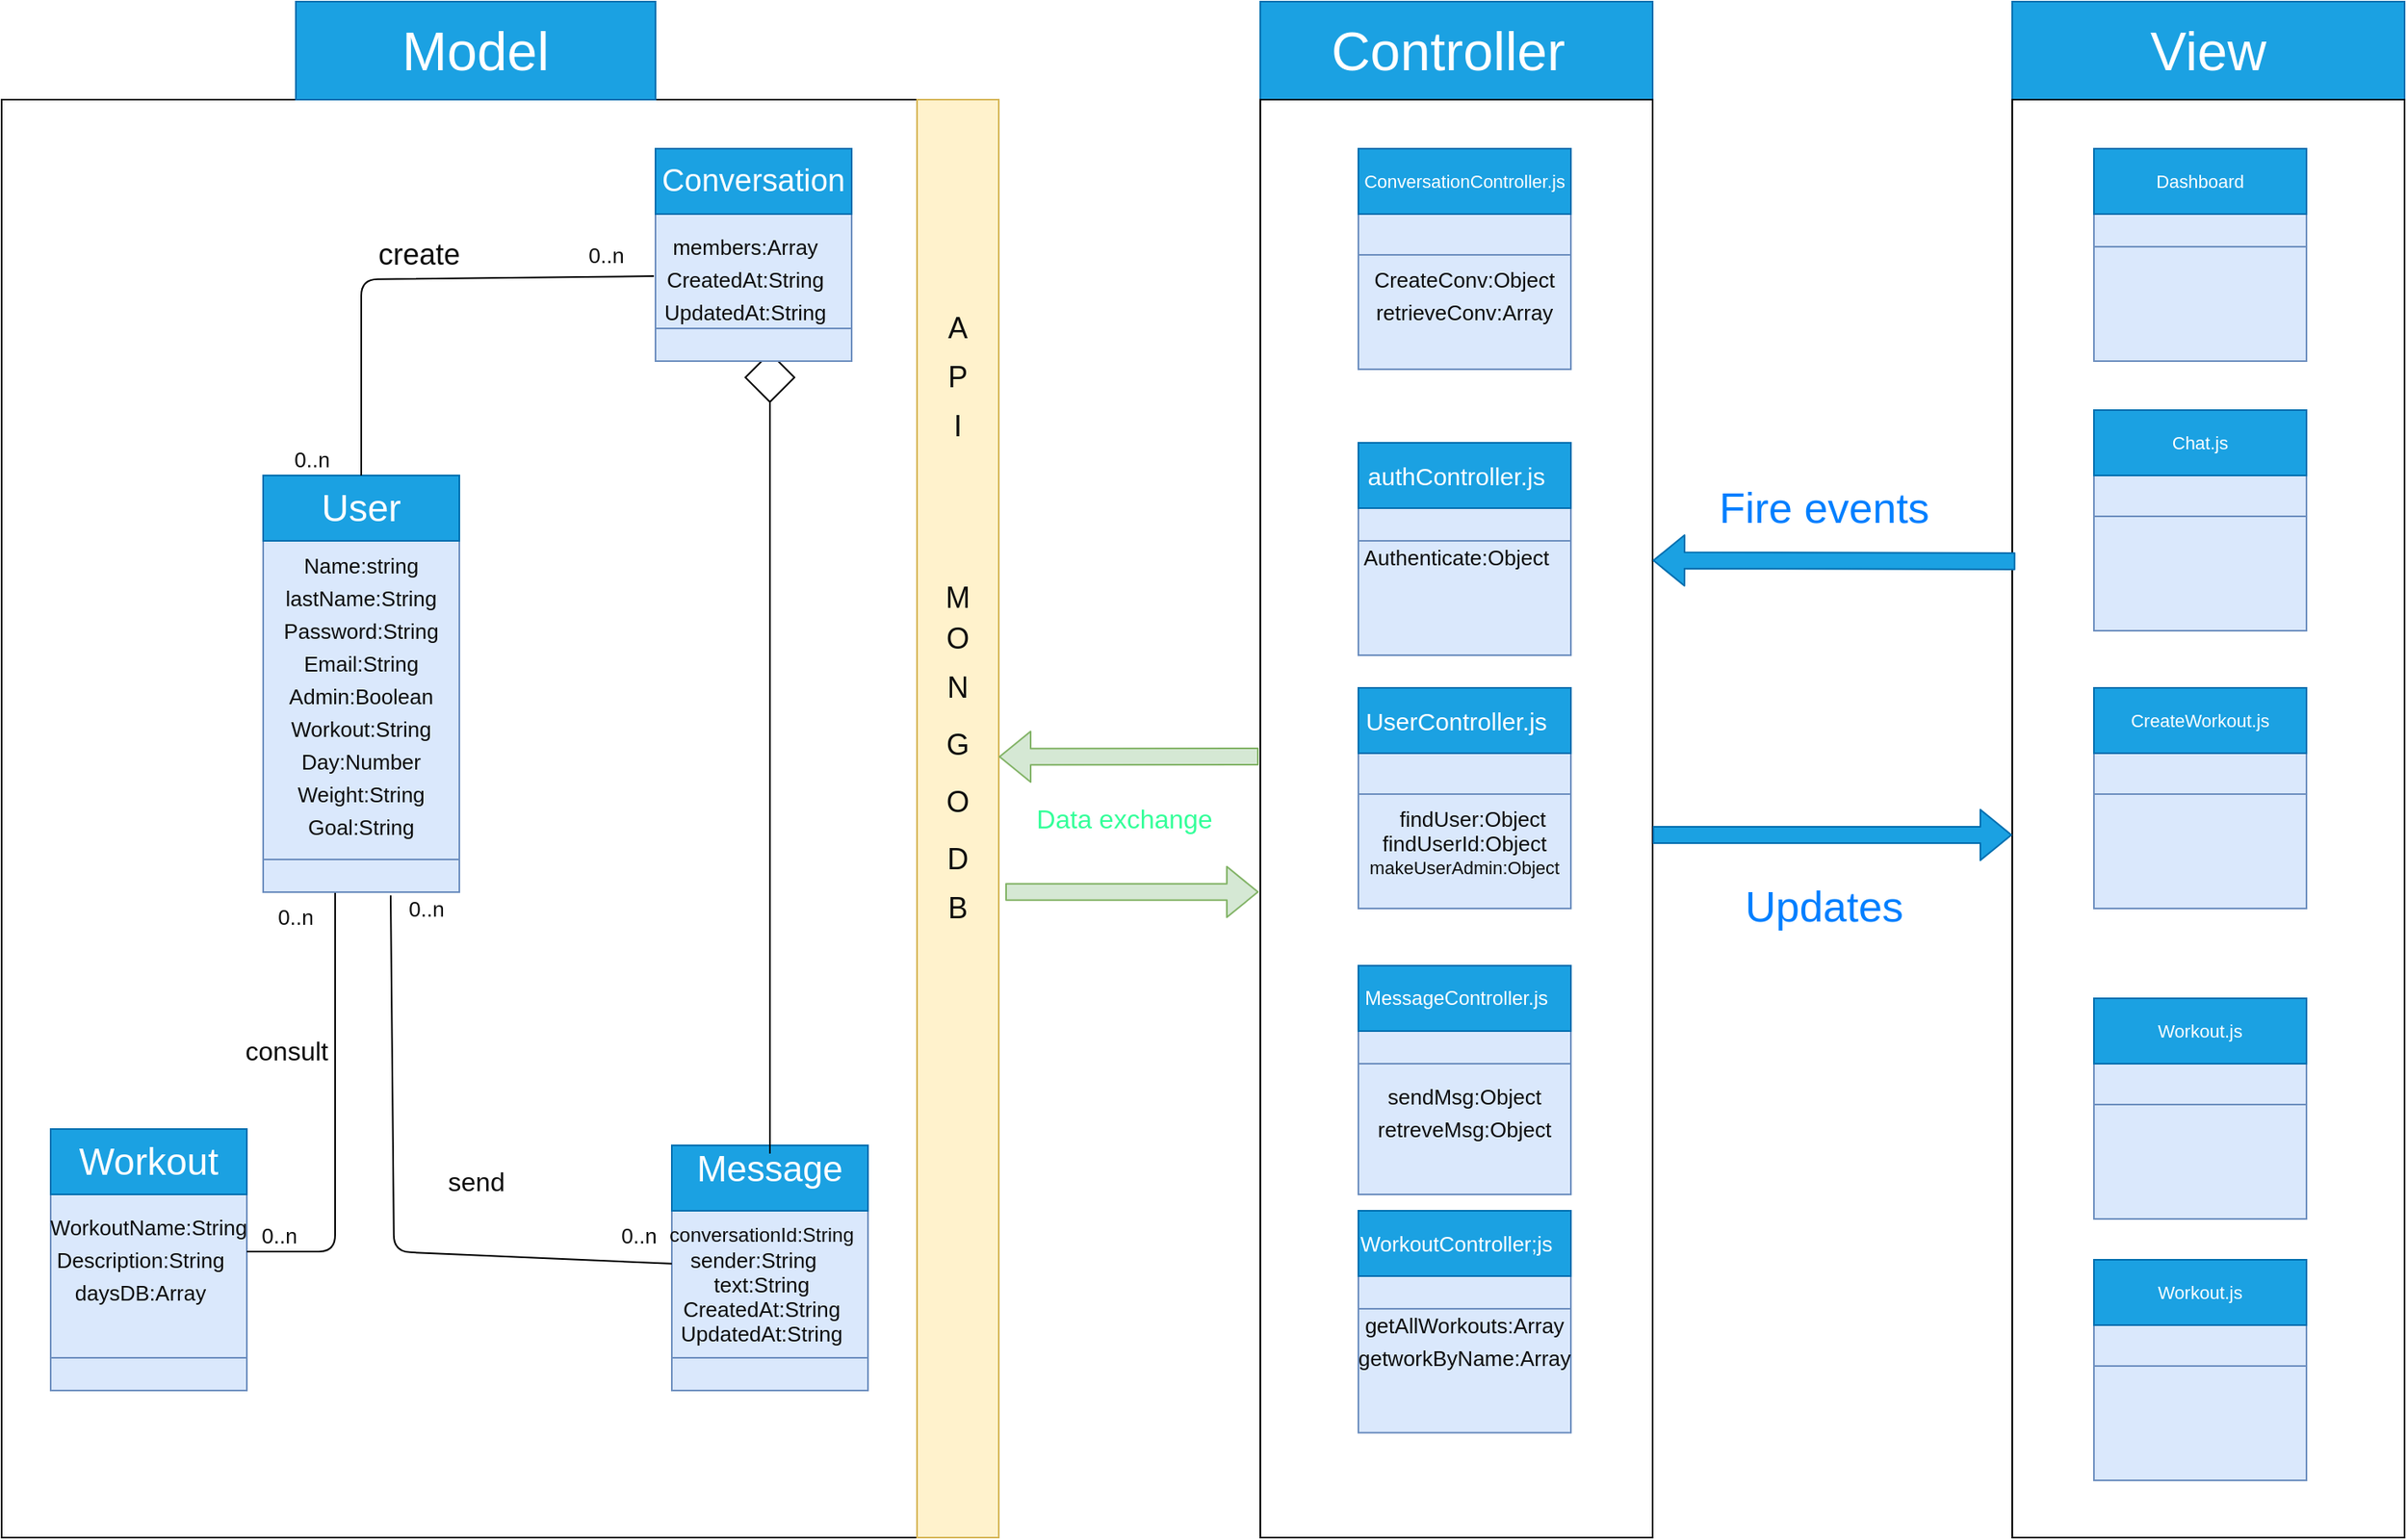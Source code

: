 <mxfile version="14.7.6" type="device"><diagram id="C5RBs43oDa-KdzZeNtuy" name="Page-1"><mxGraphModel dx="2031" dy="1089" grid="1" gridSize="10" guides="1" tooltips="1" connect="1" arrows="1" fold="1" page="1" pageScale="1" pageWidth="827" pageHeight="1169" math="0" shadow="0"><root><mxCell id="WIyWlLk6GJQsqaUBKTNV-0"/><mxCell id="WIyWlLk6GJQsqaUBKTNV-1" parent="WIyWlLk6GJQsqaUBKTNV-0"/><mxCell id="piAuvbdtwjBn_io9GRZq-42" value="" style="rounded=0;whiteSpace=wrap;html=1;fontSize=18;fontColor=#0D0D0D;" vertex="1" parent="WIyWlLk6GJQsqaUBKTNV-1"><mxGeometry x="80" y="90" width="610" height="880" as="geometry"/></mxCell><mxCell id="piAuvbdtwjBn_io9GRZq-4" value="" style="rounded=0;whiteSpace=wrap;html=1;fillColor=#1ba1e2;strokeColor=#006EAF;fontColor=#ffffff;" vertex="1" parent="WIyWlLk6GJQsqaUBKTNV-1"><mxGeometry x="260" y="30" width="220" height="60" as="geometry"/></mxCell><mxCell id="piAuvbdtwjBn_io9GRZq-5" value="Model" style="text;html=1;strokeColor=none;fillColor=none;align=center;verticalAlign=middle;whiteSpace=wrap;rounded=0;fontColor=#FFFFFF;fontSize=33;" vertex="1" parent="WIyWlLk6GJQsqaUBKTNV-1"><mxGeometry x="320" y="50" width="100" height="20" as="geometry"/></mxCell><mxCell id="piAuvbdtwjBn_io9GRZq-7" value="" style="rounded=0;whiteSpace=wrap;html=1;fillColor=#1ba1e2;strokeColor=#006EAF;fontColor=#ffffff;" vertex="1" parent="WIyWlLk6GJQsqaUBKTNV-1"><mxGeometry x="850" y="30" width="240" height="60" as="geometry"/></mxCell><mxCell id="piAuvbdtwjBn_io9GRZq-8" value="Controller" style="text;html=1;strokeColor=none;fillColor=none;align=center;verticalAlign=middle;whiteSpace=wrap;rounded=0;fontSize=33;fontColor=#FFFFFF;" vertex="1" parent="WIyWlLk6GJQsqaUBKTNV-1"><mxGeometry x="945" y="50" width="40" height="20" as="geometry"/></mxCell><mxCell id="piAuvbdtwjBn_io9GRZq-9" value="" style="rounded=0;whiteSpace=wrap;html=1;fillColor=#1ba1e2;strokeColor=#006EAF;fontColor=#ffffff;" vertex="1" parent="WIyWlLk6GJQsqaUBKTNV-1"><mxGeometry x="1310" y="30" width="240" height="60" as="geometry"/></mxCell><mxCell id="piAuvbdtwjBn_io9GRZq-10" value="View" style="text;html=1;strokeColor=none;fillColor=none;align=center;verticalAlign=middle;whiteSpace=wrap;rounded=0;fontSize=33;fontColor=#FFFFFF;" vertex="1" parent="WIyWlLk6GJQsqaUBKTNV-1"><mxGeometry x="1410" y="50" width="40" height="20" as="geometry"/></mxCell><mxCell id="piAuvbdtwjBn_io9GRZq-13" value="Chat" style="text;html=1;strokeColor=none;fillColor=none;align=center;verticalAlign=middle;whiteSpace=wrap;rounded=0;fontSize=26;fontColor=#FFFFFF;" vertex="1" parent="WIyWlLk6GJQsqaUBKTNV-1"><mxGeometry x="160" y="130" width="40" height="20" as="geometry"/></mxCell><mxCell id="piAuvbdtwjBn_io9GRZq-14" value="" style="rounded=0;whiteSpace=wrap;html=1;fontSize=33;fillColor=#dae8fc;strokeColor=#6c8ebf;" vertex="1" parent="WIyWlLk6GJQsqaUBKTNV-1"><mxGeometry x="480" y="120" width="120" height="130" as="geometry"/></mxCell><mxCell id="piAuvbdtwjBn_io9GRZq-15" value="" style="rounded=0;whiteSpace=wrap;html=1;fontSize=33;fillColor=#1ba1e2;strokeColor=#006EAF;fontColor=#ffffff;" vertex="1" parent="WIyWlLk6GJQsqaUBKTNV-1"><mxGeometry x="480" y="120" width="120" height="40" as="geometry"/></mxCell><mxCell id="piAuvbdtwjBn_io9GRZq-16" value="Conversation" style="text;html=1;strokeColor=none;fillColor=none;align=center;verticalAlign=middle;whiteSpace=wrap;rounded=0;fontSize=19;fontColor=#FFFFFF;" vertex="1" parent="WIyWlLk6GJQsqaUBKTNV-1"><mxGeometry x="520" y="130" width="40" height="20" as="geometry"/></mxCell><mxCell id="piAuvbdtwjBn_io9GRZq-17" value="" style="rounded=0;whiteSpace=wrap;html=1;fontSize=33;fillColor=#dae8fc;strokeColor=#6c8ebf;" vertex="1" parent="WIyWlLk6GJQsqaUBKTNV-1"><mxGeometry x="490" y="730" width="120" height="150" as="geometry"/></mxCell><mxCell id="piAuvbdtwjBn_io9GRZq-18" value="" style="rounded=0;whiteSpace=wrap;html=1;fontSize=33;fillColor=#1ba1e2;strokeColor=#006EAF;fontColor=#ffffff;" vertex="1" parent="WIyWlLk6GJQsqaUBKTNV-1"><mxGeometry x="490" y="730" width="120" height="40" as="geometry"/></mxCell><mxCell id="piAuvbdtwjBn_io9GRZq-19" value="Message" style="text;html=1;strokeColor=none;fillColor=none;align=center;verticalAlign=middle;whiteSpace=wrap;rounded=0;fontSize=22;fontColor=#FFFFFF;" vertex="1" parent="WIyWlLk6GJQsqaUBKTNV-1"><mxGeometry x="530" y="735" width="40" height="20" as="geometry"/></mxCell><mxCell id="piAuvbdtwjBn_io9GRZq-20" value="" style="rounded=0;whiteSpace=wrap;html=1;fontSize=33;fillColor=#dae8fc;strokeColor=#6c8ebf;" vertex="1" parent="WIyWlLk6GJQsqaUBKTNV-1"><mxGeometry x="110" y="720" width="120" height="160" as="geometry"/></mxCell><mxCell id="piAuvbdtwjBn_io9GRZq-21" value="" style="rounded=0;whiteSpace=wrap;html=1;fontSize=33;fillColor=#1ba1e2;strokeColor=#006EAF;fontColor=#ffffff;direction=west;" vertex="1" parent="WIyWlLk6GJQsqaUBKTNV-1"><mxGeometry x="110" y="720" width="120" height="40" as="geometry"/></mxCell><mxCell id="piAuvbdtwjBn_io9GRZq-22" value="Workout" style="text;html=1;strokeColor=none;fillColor=none;align=center;verticalAlign=middle;whiteSpace=wrap;rounded=0;fontSize=23;fontColor=#FFFFFF;" vertex="1" parent="WIyWlLk6GJQsqaUBKTNV-1"><mxGeometry x="145" y="730" width="50" height="20" as="geometry"/></mxCell><mxCell id="piAuvbdtwjBn_io9GRZq-23" value="" style="rounded=0;whiteSpace=wrap;html=1;fontSize=33;fillColor=#dae8fc;strokeColor=#6c8ebf;" vertex="1" parent="WIyWlLk6GJQsqaUBKTNV-1"><mxGeometry x="240" y="320" width="120" height="250" as="geometry"/></mxCell><mxCell id="piAuvbdtwjBn_io9GRZq-24" value="" style="rounded=0;whiteSpace=wrap;html=1;fontSize=33;fillColor=#1ba1e2;strokeColor=#006EAF;fontColor=#ffffff;" vertex="1" parent="WIyWlLk6GJQsqaUBKTNV-1"><mxGeometry x="240" y="320" width="120" height="40" as="geometry"/></mxCell><mxCell id="piAuvbdtwjBn_io9GRZq-25" value="User" style="text;html=1;strokeColor=none;fillColor=none;align=center;verticalAlign=middle;whiteSpace=wrap;rounded=0;fontSize=23;fontColor=#FFFFFF;" vertex="1" parent="WIyWlLk6GJQsqaUBKTNV-1"><mxGeometry x="280" y="330" width="40" height="20" as="geometry"/></mxCell><mxCell id="piAuvbdtwjBn_io9GRZq-32" value="" style="endArrow=none;html=1;fontSize=19;fontColor=#0D0D0D;entryX=-0.008;entryY=0.6;entryDx=0;entryDy=0;entryPerimeter=0;" edge="1" parent="WIyWlLk6GJQsqaUBKTNV-1" source="piAuvbdtwjBn_io9GRZq-23" target="piAuvbdtwjBn_io9GRZq-14"><mxGeometry width="50" height="50" relative="1" as="geometry"><mxPoint x="700" y="410" as="sourcePoint"/><mxPoint x="750" y="360" as="targetPoint"/><Array as="points"><mxPoint x="300" y="200"/></Array></mxGeometry></mxCell><mxCell id="piAuvbdtwjBn_io9GRZq-38" value="create" style="edgeLabel;html=1;align=center;verticalAlign=middle;resizable=0;points=[];fontSize=18;fontColor=#0D0D0D;rotation=0;" vertex="1" connectable="0" parent="piAuvbdtwjBn_io9GRZq-32"><mxGeometry x="-0.147" y="1" relative="1" as="geometry"><mxPoint x="27" y="-14" as="offset"/></mxGeometry></mxCell><mxCell id="piAuvbdtwjBn_io9GRZq-33" value="" style="endArrow=none;html=1;fontSize=19;fontColor=#0D0D0D;entryX=0.5;entryY=0;entryDx=0;entryDy=0;exitX=0.5;exitY=1;exitDx=0;exitDy=0;" edge="1" parent="WIyWlLk6GJQsqaUBKTNV-1" source="piAuvbdtwjBn_io9GRZq-35" target="piAuvbdtwjBn_io9GRZq-19"><mxGeometry width="50" height="50" relative="1" as="geometry"><mxPoint x="700" y="410" as="sourcePoint"/><mxPoint x="750" y="360" as="targetPoint"/><Array as="points"/></mxGeometry></mxCell><mxCell id="piAuvbdtwjBn_io9GRZq-34" value="" style="endArrow=none;html=1;fontSize=19;fontColor=#0D0D0D;exitX=0.65;exitY=1.1;exitDx=0;exitDy=0;exitPerimeter=0;" edge="1" parent="WIyWlLk6GJQsqaUBKTNV-1" source="piAuvbdtwjBn_io9GRZq-96" target="piAuvbdtwjBn_io9GRZq-17"><mxGeometry width="50" height="50" relative="1" as="geometry"><mxPoint x="310" y="520" as="sourcePoint"/><mxPoint x="461" y="620" as="targetPoint"/><Array as="points"><mxPoint x="320" y="795"/></Array></mxGeometry></mxCell><mxCell id="piAuvbdtwjBn_io9GRZq-37" value="send" style="edgeLabel;html=1;align=center;verticalAlign=middle;resizable=0;points=[];fontSize=16;fontColor=#0D0D0D;rotation=0;" vertex="1" connectable="0" parent="piAuvbdtwjBn_io9GRZq-34"><mxGeometry x="-0.147" relative="1" as="geometry"><mxPoint x="50" y="9" as="offset"/></mxGeometry></mxCell><mxCell id="piAuvbdtwjBn_io9GRZq-35" value="" style="rhombus;whiteSpace=wrap;html=1;fontSize=19;fontColor=#0D0D0D;" vertex="1" parent="WIyWlLk6GJQsqaUBKTNV-1"><mxGeometry x="535" y="245" width="30" height="30" as="geometry"/></mxCell><mxCell id="piAuvbdtwjBn_io9GRZq-36" value="" style="endArrow=none;html=1;fontSize=19;fontColor=#0D0D0D;exitX=0.367;exitY=0.992;exitDx=0;exitDy=0;exitPerimeter=0;entryX=0;entryY=1;entryDx=0;entryDy=0;" edge="1" parent="WIyWlLk6GJQsqaUBKTNV-1" source="piAuvbdtwjBn_io9GRZq-23" target="piAuvbdtwjBn_io9GRZq-84"><mxGeometry width="50" height="50" relative="1" as="geometry"><mxPoint x="700" y="410" as="sourcePoint"/><mxPoint x="240" y="790" as="targetPoint"/><Array as="points"><mxPoint x="284" y="795"/></Array></mxGeometry></mxCell><mxCell id="piAuvbdtwjBn_io9GRZq-39" value="consult" style="edgeLabel;html=1;align=center;verticalAlign=middle;resizable=0;points=[];fontSize=16;fontColor=#0D0D0D;rotation=0;" vertex="1" connectable="0" parent="piAuvbdtwjBn_io9GRZq-36"><mxGeometry x="-0.165" y="-1" relative="1" as="geometry"><mxPoint x="-29" y="-14" as="offset"/></mxGeometry></mxCell><mxCell id="piAuvbdtwjBn_io9GRZq-41" value="" style="rounded=0;whiteSpace=wrap;html=1;fontSize=18;fillColor=#fff2cc;strokeColor=#d6b656;" vertex="1" parent="WIyWlLk6GJQsqaUBKTNV-1"><mxGeometry x="640" y="90" width="50" height="880" as="geometry"/></mxCell><mxCell id="piAuvbdtwjBn_io9GRZq-44" value="A" style="text;html=1;strokeColor=none;fillColor=none;align=center;verticalAlign=middle;whiteSpace=wrap;rounded=0;fontSize=18;fontColor=#0D0D0D;" vertex="1" parent="WIyWlLk6GJQsqaUBKTNV-1"><mxGeometry x="645" y="220" width="40" height="20" as="geometry"/></mxCell><mxCell id="piAuvbdtwjBn_io9GRZq-45" value="P" style="text;html=1;strokeColor=none;fillColor=none;align=center;verticalAlign=middle;whiteSpace=wrap;rounded=0;fontSize=18;fontColor=#0D0D0D;" vertex="1" parent="WIyWlLk6GJQsqaUBKTNV-1"><mxGeometry x="645" y="250" width="40" height="20" as="geometry"/></mxCell><mxCell id="piAuvbdtwjBn_io9GRZq-46" value="I" style="text;html=1;strokeColor=none;fillColor=none;align=center;verticalAlign=middle;whiteSpace=wrap;rounded=0;fontSize=18;fontColor=#0D0D0D;" vertex="1" parent="WIyWlLk6GJQsqaUBKTNV-1"><mxGeometry x="645" y="280" width="40" height="20" as="geometry"/></mxCell><mxCell id="piAuvbdtwjBn_io9GRZq-47" value="M" style="text;html=1;strokeColor=none;fillColor=none;align=center;verticalAlign=middle;whiteSpace=wrap;rounded=0;fontSize=18;fontColor=#0D0D0D;" vertex="1" parent="WIyWlLk6GJQsqaUBKTNV-1"><mxGeometry x="645" y="385" width="40" height="20" as="geometry"/></mxCell><mxCell id="piAuvbdtwjBn_io9GRZq-48" value="O" style="text;html=1;strokeColor=none;fillColor=none;align=center;verticalAlign=middle;whiteSpace=wrap;rounded=0;fontSize=18;fontColor=#0D0D0D;" vertex="1" parent="WIyWlLk6GJQsqaUBKTNV-1"><mxGeometry x="645" y="410" width="40" height="20" as="geometry"/></mxCell><mxCell id="piAuvbdtwjBn_io9GRZq-49" value="N" style="text;html=1;strokeColor=none;fillColor=none;align=center;verticalAlign=middle;whiteSpace=wrap;rounded=0;fontSize=18;fontColor=#0D0D0D;" vertex="1" parent="WIyWlLk6GJQsqaUBKTNV-1"><mxGeometry x="645" y="440" width="40" height="20" as="geometry"/></mxCell><mxCell id="piAuvbdtwjBn_io9GRZq-50" value="G" style="text;html=1;strokeColor=none;fillColor=none;align=center;verticalAlign=middle;whiteSpace=wrap;rounded=0;fontSize=18;fontColor=#0D0D0D;" vertex="1" parent="WIyWlLk6GJQsqaUBKTNV-1"><mxGeometry x="645" y="475" width="40" height="20" as="geometry"/></mxCell><mxCell id="piAuvbdtwjBn_io9GRZq-51" value="O" style="text;html=1;strokeColor=none;fillColor=none;align=center;verticalAlign=middle;whiteSpace=wrap;rounded=0;fontSize=18;fontColor=#0D0D0D;" vertex="1" parent="WIyWlLk6GJQsqaUBKTNV-1"><mxGeometry x="645" y="510" width="40" height="20" as="geometry"/></mxCell><mxCell id="piAuvbdtwjBn_io9GRZq-52" value="D" style="text;html=1;strokeColor=none;fillColor=none;align=center;verticalAlign=middle;whiteSpace=wrap;rounded=0;fontSize=18;fontColor=#0D0D0D;" vertex="1" parent="WIyWlLk6GJQsqaUBKTNV-1"><mxGeometry x="645" y="545" width="40" height="20" as="geometry"/></mxCell><mxCell id="piAuvbdtwjBn_io9GRZq-53" value="B" style="text;html=1;strokeColor=none;fillColor=none;align=center;verticalAlign=middle;whiteSpace=wrap;rounded=0;fontSize=18;fontColor=#0D0D0D;" vertex="1" parent="WIyWlLk6GJQsqaUBKTNV-1"><mxGeometry x="645" y="575" width="40" height="20" as="geometry"/></mxCell><mxCell id="piAuvbdtwjBn_io9GRZq-54" value="" style="rounded=0;whiteSpace=wrap;html=1;fontSize=18;fontColor=#0D0D0D;" vertex="1" parent="WIyWlLk6GJQsqaUBKTNV-1"><mxGeometry x="850" y="90" width="240" height="880" as="geometry"/></mxCell><mxCell id="piAuvbdtwjBn_io9GRZq-55" value="" style="rounded=0;whiteSpace=wrap;html=1;fontSize=18;fontColor=#0D0D0D;" vertex="1" parent="WIyWlLk6GJQsqaUBKTNV-1"><mxGeometry x="1310" y="90" width="240" height="880" as="geometry"/></mxCell><mxCell id="piAuvbdtwjBn_io9GRZq-56" value="" style="rounded=0;whiteSpace=wrap;html=1;fontSize=33;fillColor=#dae8fc;strokeColor=#6c8ebf;" vertex="1" parent="WIyWlLk6GJQsqaUBKTNV-1"><mxGeometry x="910" y="120" width="130" height="130" as="geometry"/></mxCell><mxCell id="piAuvbdtwjBn_io9GRZq-57" value="" style="rounded=0;whiteSpace=wrap;html=1;fontSize=33;fillColor=#1ba1e2;strokeColor=#006EAF;fontColor=#ffffff;" vertex="1" parent="WIyWlLk6GJQsqaUBKTNV-1"><mxGeometry x="910" y="120" width="130" height="40" as="geometry"/></mxCell><mxCell id="piAuvbdtwjBn_io9GRZq-58" value="ConversationController.js" style="text;html=1;strokeColor=none;fillColor=none;align=center;verticalAlign=middle;whiteSpace=wrap;rounded=0;fontSize=11;fontColor=#FFFFFF;" vertex="1" parent="WIyWlLk6GJQsqaUBKTNV-1"><mxGeometry x="955" y="130" width="40" height="20" as="geometry"/></mxCell><mxCell id="piAuvbdtwjBn_io9GRZq-59" value="" style="rounded=0;whiteSpace=wrap;html=1;fontSize=33;fillColor=#dae8fc;strokeColor=#6c8ebf;" vertex="1" parent="WIyWlLk6GJQsqaUBKTNV-1"><mxGeometry x="910" y="300" width="130" height="130" as="geometry"/></mxCell><mxCell id="piAuvbdtwjBn_io9GRZq-60" value="" style="rounded=0;whiteSpace=wrap;html=1;fontSize=33;fillColor=#1ba1e2;strokeColor=#006EAF;fontColor=#ffffff;" vertex="1" parent="WIyWlLk6GJQsqaUBKTNV-1"><mxGeometry x="910" y="300" width="130" height="40" as="geometry"/></mxCell><mxCell id="piAuvbdtwjBn_io9GRZq-61" value="authController.js" style="text;html=1;strokeColor=none;fillColor=none;align=center;verticalAlign=middle;whiteSpace=wrap;rounded=0;fontSize=15;fontColor=#FFFFFF;" vertex="1" parent="WIyWlLk6GJQsqaUBKTNV-1"><mxGeometry x="950" y="310" width="40" height="20" as="geometry"/></mxCell><mxCell id="piAuvbdtwjBn_io9GRZq-62" value="" style="rounded=0;whiteSpace=wrap;html=1;fontSize=33;fillColor=#dae8fc;strokeColor=#6c8ebf;" vertex="1" parent="WIyWlLk6GJQsqaUBKTNV-1"><mxGeometry x="910" y="450" width="130" height="130" as="geometry"/></mxCell><mxCell id="piAuvbdtwjBn_io9GRZq-63" value="" style="rounded=0;whiteSpace=wrap;html=1;fontSize=33;fillColor=#1ba1e2;strokeColor=#006EAF;fontColor=#ffffff;" vertex="1" parent="WIyWlLk6GJQsqaUBKTNV-1"><mxGeometry x="910" y="450" width="130" height="40" as="geometry"/></mxCell><mxCell id="piAuvbdtwjBn_io9GRZq-64" value="UserController.js" style="text;html=1;strokeColor=none;fillColor=none;align=center;verticalAlign=middle;whiteSpace=wrap;rounded=0;fontSize=15;fontColor=#FFFFFF;" vertex="1" parent="WIyWlLk6GJQsqaUBKTNV-1"><mxGeometry x="950" y="460" width="40" height="20" as="geometry"/></mxCell><mxCell id="piAuvbdtwjBn_io9GRZq-65" value="" style="rounded=0;whiteSpace=wrap;html=1;fontSize=33;fillColor=#dae8fc;strokeColor=#6c8ebf;" vertex="1" parent="WIyWlLk6GJQsqaUBKTNV-1"><mxGeometry x="910" y="620" width="130" height="130" as="geometry"/></mxCell><mxCell id="piAuvbdtwjBn_io9GRZq-66" value="" style="rounded=0;whiteSpace=wrap;html=1;fontSize=33;fillColor=#1ba1e2;strokeColor=#006EAF;fontColor=#ffffff;" vertex="1" parent="WIyWlLk6GJQsqaUBKTNV-1"><mxGeometry x="910" y="620" width="130" height="40" as="geometry"/></mxCell><mxCell id="piAuvbdtwjBn_io9GRZq-67" value="MessageController.js" style="text;html=1;strokeColor=none;fillColor=none;align=center;verticalAlign=middle;whiteSpace=wrap;rounded=0;fontSize=12;fontColor=#FFFFFF;" vertex="1" parent="WIyWlLk6GJQsqaUBKTNV-1"><mxGeometry x="950" y="630" width="40" height="20" as="geometry"/></mxCell><mxCell id="piAuvbdtwjBn_io9GRZq-71" value="" style="rounded=0;whiteSpace=wrap;html=1;fontSize=33;fillColor=#dae8fc;strokeColor=#6c8ebf;" vertex="1" parent="WIyWlLk6GJQsqaUBKTNV-1"><mxGeometry x="910" y="770" width="130" height="130" as="geometry"/></mxCell><mxCell id="piAuvbdtwjBn_io9GRZq-72" value="" style="rounded=0;whiteSpace=wrap;html=1;fontSize=33;fillColor=#1ba1e2;strokeColor=#006EAF;fontColor=#ffffff;" vertex="1" parent="WIyWlLk6GJQsqaUBKTNV-1"><mxGeometry x="910" y="770" width="130" height="40" as="geometry"/></mxCell><mxCell id="piAuvbdtwjBn_io9GRZq-73" value="WorkoutController;js" style="text;html=1;strokeColor=none;fillColor=none;align=center;verticalAlign=middle;whiteSpace=wrap;rounded=0;fontSize=13;fontColor=#FFFFFF;" vertex="1" parent="WIyWlLk6GJQsqaUBKTNV-1"><mxGeometry x="950" y="780" width="40" height="20" as="geometry"/></mxCell><mxCell id="piAuvbdtwjBn_io9GRZq-75" value="" style="rounded=0;whiteSpace=wrap;html=1;fontSize=13;fillColor=#dae8fc;strokeColor=#6c8ebf;" vertex="1" parent="WIyWlLk6GJQsqaUBKTNV-1"><mxGeometry x="910" y="185" width="130" height="70" as="geometry"/></mxCell><mxCell id="piAuvbdtwjBn_io9GRZq-76" value="" style="rounded=0;whiteSpace=wrap;html=1;fontSize=13;fillColor=#dae8fc;strokeColor=#6c8ebf;" vertex="1" parent="WIyWlLk6GJQsqaUBKTNV-1"><mxGeometry x="910" y="680" width="130" height="80" as="geometry"/></mxCell><mxCell id="piAuvbdtwjBn_io9GRZq-77" value="" style="rounded=0;whiteSpace=wrap;html=1;fontSize=13;fillColor=#dae8fc;strokeColor=#6c8ebf;" vertex="1" parent="WIyWlLk6GJQsqaUBKTNV-1"><mxGeometry x="910" y="515" width="130" height="70" as="geometry"/></mxCell><mxCell id="piAuvbdtwjBn_io9GRZq-78" value="" style="rounded=0;whiteSpace=wrap;html=1;fontSize=13;fillColor=#dae8fc;strokeColor=#6c8ebf;" vertex="1" parent="WIyWlLk6GJQsqaUBKTNV-1"><mxGeometry x="910" y="360" width="130" height="70" as="geometry"/></mxCell><mxCell id="piAuvbdtwjBn_io9GRZq-79" value="" style="rounded=0;whiteSpace=wrap;html=1;fontSize=13;fillColor=#dae8fc;strokeColor=#6c8ebf;" vertex="1" parent="WIyWlLk6GJQsqaUBKTNV-1"><mxGeometry x="910" y="830" width="130" height="75.83" as="geometry"/></mxCell><mxCell id="piAuvbdtwjBn_io9GRZq-82" value="0..n" style="text;html=1;strokeColor=none;fillColor=none;align=center;verticalAlign=middle;whiteSpace=wrap;rounded=0;fontSize=13;fontColor=#0D0D0D;rotation=0;" vertex="1" parent="WIyWlLk6GJQsqaUBKTNV-1"><mxGeometry x="430" y="175" width="40" height="20" as="geometry"/></mxCell><mxCell id="piAuvbdtwjBn_io9GRZq-83" value="0..n" style="text;html=1;strokeColor=none;fillColor=none;align=center;verticalAlign=middle;whiteSpace=wrap;rounded=0;fontSize=13;fontColor=#0D0D0D;rotation=0;" vertex="1" parent="WIyWlLk6GJQsqaUBKTNV-1"><mxGeometry x="250" y="300" width="40" height="20" as="geometry"/></mxCell><mxCell id="piAuvbdtwjBn_io9GRZq-84" value="0..n" style="text;html=1;strokeColor=none;fillColor=none;align=center;verticalAlign=middle;whiteSpace=wrap;rounded=0;fontSize=13;fontColor=#0D0D0D;rotation=0;" vertex="1" parent="WIyWlLk6GJQsqaUBKTNV-1"><mxGeometry x="230" y="775" width="40" height="20" as="geometry"/></mxCell><mxCell id="piAuvbdtwjBn_io9GRZq-85" value="0..n" style="text;html=1;strokeColor=none;fillColor=none;align=center;verticalAlign=middle;whiteSpace=wrap;rounded=0;fontSize=13;fontColor=#0D0D0D;rotation=0;" vertex="1" parent="WIyWlLk6GJQsqaUBKTNV-1"><mxGeometry x="320" y="575" width="40" height="20" as="geometry"/></mxCell><mxCell id="piAuvbdtwjBn_io9GRZq-86" value="0..n" style="text;html=1;strokeColor=none;fillColor=none;align=center;verticalAlign=middle;whiteSpace=wrap;rounded=0;fontSize=13;fontColor=#0D0D0D;rotation=0;" vertex="1" parent="WIyWlLk6GJQsqaUBKTNV-1"><mxGeometry x="450" y="775" width="40" height="20" as="geometry"/></mxCell><mxCell id="piAuvbdtwjBn_io9GRZq-91" value="0..n" style="text;html=1;strokeColor=none;fillColor=none;align=center;verticalAlign=middle;whiteSpace=wrap;rounded=0;fontSize=13;fontColor=#0D0D0D;rotation=0;" vertex="1" parent="WIyWlLk6GJQsqaUBKTNV-1"><mxGeometry x="240" y="580" width="40" height="20" as="geometry"/></mxCell><mxCell id="piAuvbdtwjBn_io9GRZq-93" value="" style="shape=flexArrow;endArrow=classic;html=1;fontSize=16;fontColor=#0D0D0D;entryX=1;entryY=0.457;entryDx=0;entryDy=0;entryPerimeter=0;fillColor=#d5e8d4;strokeColor=#82b366;" edge="1" parent="WIyWlLk6GJQsqaUBKTNV-1" target="piAuvbdtwjBn_io9GRZq-41"><mxGeometry width="50" height="50" relative="1" as="geometry"><mxPoint x="849" y="492" as="sourcePoint"/><mxPoint x="710" y="400" as="targetPoint"/></mxGeometry></mxCell><mxCell id="piAuvbdtwjBn_io9GRZq-94" value="" style="shape=flexArrow;endArrow=classic;html=1;fontSize=16;fontColor=#0D0D0D;fillColor=#d5e8d4;strokeColor=#82b366;exitX=1.08;exitY=0.551;exitDx=0;exitDy=0;exitPerimeter=0;entryX=-0.004;entryY=0.551;entryDx=0;entryDy=0;entryPerimeter=0;" edge="1" parent="WIyWlLk6GJQsqaUBKTNV-1" source="piAuvbdtwjBn_io9GRZq-41" target="piAuvbdtwjBn_io9GRZq-54"><mxGeometry width="50" height="50" relative="1" as="geometry"><mxPoint x="700" y="430" as="sourcePoint"/><mxPoint x="685" y="459" as="targetPoint"/></mxGeometry></mxCell><mxCell id="piAuvbdtwjBn_io9GRZq-95" value="Data exchange" style="text;html=1;align=center;verticalAlign=middle;whiteSpace=wrap;rounded=0;fontSize=16;fontColor=#33FF99;" vertex="1" parent="WIyWlLk6GJQsqaUBKTNV-1"><mxGeometry x="707" y="520" width="120" height="20" as="geometry"/></mxCell><mxCell id="piAuvbdtwjBn_io9GRZq-96" value="" style="rounded=0;whiteSpace=wrap;html=1;fontSize=16;fillColor=#dae8fc;strokeColor=#6c8ebf;" vertex="1" parent="WIyWlLk6GJQsqaUBKTNV-1"><mxGeometry x="240" y="555" width="120" height="20" as="geometry"/></mxCell><mxCell id="piAuvbdtwjBn_io9GRZq-97" value="" style="rounded=0;whiteSpace=wrap;html=1;fontSize=16;fillColor=#dae8fc;strokeColor=#6c8ebf;" vertex="1" parent="WIyWlLk6GJQsqaUBKTNV-1"><mxGeometry x="480" y="230" width="120" height="20" as="geometry"/></mxCell><mxCell id="piAuvbdtwjBn_io9GRZq-98" value="" style="rounded=0;whiteSpace=wrap;html=1;fontSize=16;fillColor=#dae8fc;strokeColor=#6c8ebf;" vertex="1" parent="WIyWlLk6GJQsqaUBKTNV-1"><mxGeometry x="110" y="860" width="120" height="20" as="geometry"/></mxCell><mxCell id="piAuvbdtwjBn_io9GRZq-99" value="" style="rounded=0;whiteSpace=wrap;html=1;fontSize=16;fillColor=#dae8fc;strokeColor=#6c8ebf;" vertex="1" parent="WIyWlLk6GJQsqaUBKTNV-1"><mxGeometry x="490" y="860" width="120" height="20" as="geometry"/></mxCell><mxCell id="piAuvbdtwjBn_io9GRZq-102" value="members:Array" style="text;html=1;strokeColor=none;fillColor=none;align=center;verticalAlign=middle;whiteSpace=wrap;rounded=0;fontSize=13;fontColor=#0D0D0D;" vertex="1" parent="WIyWlLk6GJQsqaUBKTNV-1"><mxGeometry x="515" y="170" width="40" height="20" as="geometry"/></mxCell><mxCell id="piAuvbdtwjBn_io9GRZq-103" value="CreatedAt:String" style="text;html=1;strokeColor=none;fillColor=none;align=center;verticalAlign=middle;whiteSpace=wrap;rounded=0;fontSize=13;fontColor=#0D0D0D;" vertex="1" parent="WIyWlLk6GJQsqaUBKTNV-1"><mxGeometry x="515" y="190" width="40" height="20" as="geometry"/></mxCell><mxCell id="piAuvbdtwjBn_io9GRZq-104" value="UpdatedAt:String" style="text;html=1;strokeColor=none;fillColor=none;align=center;verticalAlign=middle;whiteSpace=wrap;rounded=0;fontSize=13;fontColor=#0D0D0D;" vertex="1" parent="WIyWlLk6GJQsqaUBKTNV-1"><mxGeometry x="515" y="210" width="40" height="20" as="geometry"/></mxCell><mxCell id="piAuvbdtwjBn_io9GRZq-105" value="Name:string" style="text;html=1;strokeColor=none;fillColor=none;align=center;verticalAlign=middle;whiteSpace=wrap;rounded=0;fontSize=13;fontColor=#0D0D0D;" vertex="1" parent="WIyWlLk6GJQsqaUBKTNV-1"><mxGeometry x="280" y="365" width="40" height="20" as="geometry"/></mxCell><mxCell id="piAuvbdtwjBn_io9GRZq-108" value="lastName:String" style="text;html=1;strokeColor=none;fillColor=none;align=center;verticalAlign=middle;whiteSpace=wrap;rounded=0;fontSize=13;fontColor=#0D0D0D;" vertex="1" parent="WIyWlLk6GJQsqaUBKTNV-1"><mxGeometry x="280" y="385" width="40" height="20" as="geometry"/></mxCell><mxCell id="piAuvbdtwjBn_io9GRZq-109" value="Password:String" style="text;html=1;strokeColor=none;fillColor=none;align=center;verticalAlign=middle;whiteSpace=wrap;rounded=0;fontSize=13;fontColor=#0D0D0D;" vertex="1" parent="WIyWlLk6GJQsqaUBKTNV-1"><mxGeometry x="280" y="405" width="40" height="20" as="geometry"/></mxCell><mxCell id="piAuvbdtwjBn_io9GRZq-110" value="Email:String" style="text;html=1;strokeColor=none;fillColor=none;align=center;verticalAlign=middle;whiteSpace=wrap;rounded=0;fontSize=13;fontColor=#0D0D0D;" vertex="1" parent="WIyWlLk6GJQsqaUBKTNV-1"><mxGeometry x="280" y="425" width="40" height="20" as="geometry"/></mxCell><mxCell id="piAuvbdtwjBn_io9GRZq-112" value="Admin:Boolean" style="text;html=1;strokeColor=none;fillColor=none;align=center;verticalAlign=middle;whiteSpace=wrap;rounded=0;fontSize=13;fontColor=#0D0D0D;" vertex="1" parent="WIyWlLk6GJQsqaUBKTNV-1"><mxGeometry x="280" y="445" width="40" height="20" as="geometry"/></mxCell><mxCell id="piAuvbdtwjBn_io9GRZq-113" value="Workout:String" style="text;html=1;strokeColor=none;fillColor=none;align=center;verticalAlign=middle;whiteSpace=wrap;rounded=0;fontSize=13;fontColor=#0D0D0D;" vertex="1" parent="WIyWlLk6GJQsqaUBKTNV-1"><mxGeometry x="280" y="465" width="40" height="20" as="geometry"/></mxCell><mxCell id="piAuvbdtwjBn_io9GRZq-114" value="Day:Number" style="text;html=1;strokeColor=none;fillColor=none;align=center;verticalAlign=middle;whiteSpace=wrap;rounded=0;fontSize=13;fontColor=#0D0D0D;" vertex="1" parent="WIyWlLk6GJQsqaUBKTNV-1"><mxGeometry x="280" y="485" width="40" height="20" as="geometry"/></mxCell><mxCell id="piAuvbdtwjBn_io9GRZq-115" value="Weight:String" style="text;html=1;strokeColor=none;fillColor=none;align=center;verticalAlign=middle;whiteSpace=wrap;rounded=0;fontSize=13;fontColor=#0D0D0D;" vertex="1" parent="WIyWlLk6GJQsqaUBKTNV-1"><mxGeometry x="280" y="505" width="40" height="20" as="geometry"/></mxCell><mxCell id="piAuvbdtwjBn_io9GRZq-118" value="Goal:String" style="text;html=1;strokeColor=none;fillColor=none;align=center;verticalAlign=middle;whiteSpace=wrap;rounded=0;fontSize=13;fontColor=#0D0D0D;" vertex="1" parent="WIyWlLk6GJQsqaUBKTNV-1"><mxGeometry x="280" y="525" width="40" height="20" as="geometry"/></mxCell><mxCell id="piAuvbdtwjBn_io9GRZq-124" value="conversationId:String" style="text;html=1;strokeColor=none;fillColor=none;align=center;verticalAlign=middle;whiteSpace=wrap;rounded=0;fontSize=12;fontColor=#0D0D0D;" vertex="1" parent="WIyWlLk6GJQsqaUBKTNV-1"><mxGeometry x="525" y="775" width="40" height="20" as="geometry"/></mxCell><mxCell id="piAuvbdtwjBn_io9GRZq-125" value="sender:String" style="text;html=1;strokeColor=none;fillColor=none;align=center;verticalAlign=middle;whiteSpace=wrap;rounded=0;fontSize=13;fontColor=#0D0D0D;" vertex="1" parent="WIyWlLk6GJQsqaUBKTNV-1"><mxGeometry x="520" y="790" width="40" height="20" as="geometry"/></mxCell><mxCell id="piAuvbdtwjBn_io9GRZq-126" value="text:String" style="text;html=1;strokeColor=none;fillColor=none;align=center;verticalAlign=middle;whiteSpace=wrap;rounded=0;fontSize=13;fontColor=#0D0D0D;" vertex="1" parent="WIyWlLk6GJQsqaUBKTNV-1"><mxGeometry x="525" y="805" width="40" height="20" as="geometry"/></mxCell><mxCell id="piAuvbdtwjBn_io9GRZq-127" value="CreatedAt:String" style="text;html=1;strokeColor=none;fillColor=none;align=center;verticalAlign=middle;whiteSpace=wrap;rounded=0;fontSize=13;fontColor=#0D0D0D;" vertex="1" parent="WIyWlLk6GJQsqaUBKTNV-1"><mxGeometry x="525" y="820" width="40" height="20" as="geometry"/></mxCell><mxCell id="piAuvbdtwjBn_io9GRZq-128" value="UpdatedAt:String" style="text;html=1;strokeColor=none;fillColor=none;align=center;verticalAlign=middle;whiteSpace=wrap;rounded=0;fontSize=13;fontColor=#0D0D0D;" vertex="1" parent="WIyWlLk6GJQsqaUBKTNV-1"><mxGeometry x="525" y="835" width="40" height="20" as="geometry"/></mxCell><mxCell id="piAuvbdtwjBn_io9GRZq-129" value="WorkoutName:String" style="text;html=1;strokeColor=none;fillColor=none;align=center;verticalAlign=middle;whiteSpace=wrap;rounded=0;fontSize=13;fontColor=#0D0D0D;" vertex="1" parent="WIyWlLk6GJQsqaUBKTNV-1"><mxGeometry x="150" y="770" width="40" height="20" as="geometry"/></mxCell><mxCell id="piAuvbdtwjBn_io9GRZq-130" value="Description:String" style="text;html=1;strokeColor=none;fillColor=none;align=center;verticalAlign=middle;whiteSpace=wrap;rounded=0;fontSize=13;fontColor=#0D0D0D;" vertex="1" parent="WIyWlLk6GJQsqaUBKTNV-1"><mxGeometry x="145" y="790" width="40" height="20" as="geometry"/></mxCell><mxCell id="piAuvbdtwjBn_io9GRZq-131" value="daysDB:Array" style="text;html=1;strokeColor=none;fillColor=none;align=center;verticalAlign=middle;whiteSpace=wrap;rounded=0;fontSize=13;fontColor=#0D0D0D;" vertex="1" parent="WIyWlLk6GJQsqaUBKTNV-1"><mxGeometry x="145" y="810" width="40" height="20" as="geometry"/></mxCell><mxCell id="piAuvbdtwjBn_io9GRZq-134" value="Authenticate:Object" style="text;html=1;strokeColor=none;fillColor=none;align=center;verticalAlign=middle;whiteSpace=wrap;rounded=0;fontSize=13;fontColor=#0D0D0D;" vertex="1" parent="WIyWlLk6GJQsqaUBKTNV-1"><mxGeometry x="950" y="360" width="40" height="20" as="geometry"/></mxCell><mxCell id="piAuvbdtwjBn_io9GRZq-136" value="CreateConv:Object" style="text;html=1;strokeColor=none;fillColor=none;align=center;verticalAlign=middle;whiteSpace=wrap;rounded=0;fontSize=13;fontColor=#0D0D0D;" vertex="1" parent="WIyWlLk6GJQsqaUBKTNV-1"><mxGeometry x="955" y="190" width="40" height="20" as="geometry"/></mxCell><mxCell id="piAuvbdtwjBn_io9GRZq-137" value="retrieveConv:Array" style="text;html=1;strokeColor=none;fillColor=none;align=center;verticalAlign=middle;whiteSpace=wrap;rounded=0;fontSize=13;fontColor=#0D0D0D;" vertex="1" parent="WIyWlLk6GJQsqaUBKTNV-1"><mxGeometry x="955" y="210" width="40" height="20" as="geometry"/></mxCell><mxCell id="piAuvbdtwjBn_io9GRZq-138" value="findUser:Object" style="text;html=1;strokeColor=none;fillColor=none;align=center;verticalAlign=middle;whiteSpace=wrap;rounded=0;fontSize=13;fontColor=#0D0D0D;" vertex="1" parent="WIyWlLk6GJQsqaUBKTNV-1"><mxGeometry x="960" y="520" width="40" height="20" as="geometry"/></mxCell><mxCell id="piAuvbdtwjBn_io9GRZq-139" value="findUserId:Object" style="text;html=1;strokeColor=none;fillColor=none;align=center;verticalAlign=middle;whiteSpace=wrap;rounded=0;fontSize=13;fontColor=#0D0D0D;" vertex="1" parent="WIyWlLk6GJQsqaUBKTNV-1"><mxGeometry x="955" y="535" width="40" height="20" as="geometry"/></mxCell><mxCell id="piAuvbdtwjBn_io9GRZq-140" value="makeUserAdmin:Object" style="text;html=1;strokeColor=none;fillColor=none;align=center;verticalAlign=middle;whiteSpace=wrap;rounded=0;fontSize=11;fontColor=#0D0D0D;" vertex="1" parent="WIyWlLk6GJQsqaUBKTNV-1"><mxGeometry x="955" y="550" width="40" height="20" as="geometry"/></mxCell><mxCell id="piAuvbdtwjBn_io9GRZq-141" value="getAllWorkouts:Array" style="text;html=1;strokeColor=none;fillColor=none;align=center;verticalAlign=middle;whiteSpace=wrap;rounded=0;fontSize=13;fontColor=#0D0D0D;" vertex="1" parent="WIyWlLk6GJQsqaUBKTNV-1"><mxGeometry x="950" y="830" width="50" height="20" as="geometry"/></mxCell><mxCell id="piAuvbdtwjBn_io9GRZq-142" value="getworkByName:Array" style="text;html=1;strokeColor=none;fillColor=none;align=center;verticalAlign=middle;whiteSpace=wrap;rounded=0;fontSize=13;fontColor=#0D0D0D;" vertex="1" parent="WIyWlLk6GJQsqaUBKTNV-1"><mxGeometry x="955" y="850" width="40" height="20" as="geometry"/></mxCell><mxCell id="piAuvbdtwjBn_io9GRZq-143" value="sendMsg:Object" style="text;html=1;strokeColor=none;fillColor=none;align=center;verticalAlign=middle;whiteSpace=wrap;rounded=0;fontSize=13;fontColor=#0D0D0D;" vertex="1" parent="WIyWlLk6GJQsqaUBKTNV-1"><mxGeometry x="955" y="690" width="40" height="20" as="geometry"/></mxCell><mxCell id="piAuvbdtwjBn_io9GRZq-144" value="retreveMsg:Object" style="text;html=1;strokeColor=none;fillColor=none;align=center;verticalAlign=middle;whiteSpace=wrap;rounded=0;fontSize=13;fontColor=#0D0D0D;" vertex="1" parent="WIyWlLk6GJQsqaUBKTNV-1"><mxGeometry x="955" y="710" width="40" height="20" as="geometry"/></mxCell><mxCell id="piAuvbdtwjBn_io9GRZq-146" value="" style="rounded=0;whiteSpace=wrap;html=1;fontSize=33;fillColor=#dae8fc;strokeColor=#6c8ebf;" vertex="1" parent="WIyWlLk6GJQsqaUBKTNV-1"><mxGeometry x="1360" y="280" width="130" height="130" as="geometry"/></mxCell><mxCell id="piAuvbdtwjBn_io9GRZq-147" value="" style="rounded=0;whiteSpace=wrap;html=1;fontSize=33;fillColor=#1ba1e2;strokeColor=#006EAF;fontColor=#ffffff;" vertex="1" parent="WIyWlLk6GJQsqaUBKTNV-1"><mxGeometry x="1360" y="280" width="130" height="40" as="geometry"/></mxCell><mxCell id="piAuvbdtwjBn_io9GRZq-148" value="Chat.js" style="text;html=1;strokeColor=none;fillColor=none;align=center;verticalAlign=middle;whiteSpace=wrap;rounded=0;fontSize=11;fontColor=#FFFFFF;" vertex="1" parent="WIyWlLk6GJQsqaUBKTNV-1"><mxGeometry x="1405" y="290" width="40" height="20" as="geometry"/></mxCell><mxCell id="piAuvbdtwjBn_io9GRZq-149" value="" style="rounded=0;whiteSpace=wrap;html=1;fontSize=13;fillColor=#dae8fc;strokeColor=#6c8ebf;" vertex="1" parent="WIyWlLk6GJQsqaUBKTNV-1"><mxGeometry x="1360" y="345" width="130" height="70" as="geometry"/></mxCell><mxCell id="piAuvbdtwjBn_io9GRZq-150" value="" style="rounded=0;whiteSpace=wrap;html=1;fontSize=33;fillColor=#dae8fc;strokeColor=#6c8ebf;" vertex="1" parent="WIyWlLk6GJQsqaUBKTNV-1"><mxGeometry x="1360" y="450" width="130" height="130" as="geometry"/></mxCell><mxCell id="piAuvbdtwjBn_io9GRZq-151" value="" style="rounded=0;whiteSpace=wrap;html=1;fontSize=33;fillColor=#1ba1e2;strokeColor=#006EAF;fontColor=#ffffff;" vertex="1" parent="WIyWlLk6GJQsqaUBKTNV-1"><mxGeometry x="1360" y="450" width="130" height="40" as="geometry"/></mxCell><mxCell id="piAuvbdtwjBn_io9GRZq-152" value="CreateWorkout.js" style="text;html=1;strokeColor=none;fillColor=none;align=center;verticalAlign=middle;whiteSpace=wrap;rounded=0;fontSize=11;fontColor=#FFFFFF;" vertex="1" parent="WIyWlLk6GJQsqaUBKTNV-1"><mxGeometry x="1405" y="460" width="40" height="20" as="geometry"/></mxCell><mxCell id="piAuvbdtwjBn_io9GRZq-153" value="" style="rounded=0;whiteSpace=wrap;html=1;fontSize=13;fillColor=#dae8fc;strokeColor=#6c8ebf;" vertex="1" parent="WIyWlLk6GJQsqaUBKTNV-1"><mxGeometry x="1360" y="515" width="130" height="70" as="geometry"/></mxCell><mxCell id="piAuvbdtwjBn_io9GRZq-154" value="" style="rounded=0;whiteSpace=wrap;html=1;fontSize=33;fillColor=#dae8fc;strokeColor=#6c8ebf;" vertex="1" parent="WIyWlLk6GJQsqaUBKTNV-1"><mxGeometry x="1360" y="640" width="130" height="130" as="geometry"/></mxCell><mxCell id="piAuvbdtwjBn_io9GRZq-155" value="" style="rounded=0;whiteSpace=wrap;html=1;fontSize=33;fillColor=#1ba1e2;strokeColor=#006EAF;fontColor=#ffffff;" vertex="1" parent="WIyWlLk6GJQsqaUBKTNV-1"><mxGeometry x="1360" y="640" width="130" height="40" as="geometry"/></mxCell><mxCell id="piAuvbdtwjBn_io9GRZq-156" value="Workout.js" style="text;html=1;strokeColor=none;fillColor=none;align=center;verticalAlign=middle;whiteSpace=wrap;rounded=0;fontSize=11;fontColor=#FFFFFF;" vertex="1" parent="WIyWlLk6GJQsqaUBKTNV-1"><mxGeometry x="1405" y="650" width="40" height="20" as="geometry"/></mxCell><mxCell id="piAuvbdtwjBn_io9GRZq-157" value="" style="rounded=0;whiteSpace=wrap;html=1;fontSize=13;fillColor=#dae8fc;strokeColor=#6c8ebf;" vertex="1" parent="WIyWlLk6GJQsqaUBKTNV-1"><mxGeometry x="1360" y="705" width="130" height="70" as="geometry"/></mxCell><mxCell id="piAuvbdtwjBn_io9GRZq-158" value="" style="rounded=0;whiteSpace=wrap;html=1;fontSize=33;fillColor=#dae8fc;strokeColor=#6c8ebf;" vertex="1" parent="WIyWlLk6GJQsqaUBKTNV-1"><mxGeometry x="1360" y="120" width="130" height="130" as="geometry"/></mxCell><mxCell id="piAuvbdtwjBn_io9GRZq-159" value="" style="rounded=0;whiteSpace=wrap;html=1;fontSize=33;fillColor=#1ba1e2;strokeColor=#006EAF;fontColor=#ffffff;" vertex="1" parent="WIyWlLk6GJQsqaUBKTNV-1"><mxGeometry x="1360" y="120" width="130" height="40" as="geometry"/></mxCell><mxCell id="piAuvbdtwjBn_io9GRZq-161" value="" style="rounded=0;whiteSpace=wrap;html=1;fontSize=33;fillColor=#dae8fc;strokeColor=#6c8ebf;" vertex="1" parent="WIyWlLk6GJQsqaUBKTNV-1"><mxGeometry x="1360" y="180" width="130" height="70" as="geometry"/></mxCell><mxCell id="piAuvbdtwjBn_io9GRZq-162" value="Dashboard" style="text;html=1;strokeColor=none;fillColor=none;align=center;verticalAlign=middle;whiteSpace=wrap;rounded=0;fontSize=11;fontColor=#FFFFFF;" vertex="1" parent="WIyWlLk6GJQsqaUBKTNV-1"><mxGeometry x="1405" y="130" width="40" height="20" as="geometry"/></mxCell><mxCell id="piAuvbdtwjBn_io9GRZq-163" value="" style="rounded=0;whiteSpace=wrap;html=1;fontSize=33;fillColor=#dae8fc;strokeColor=#6c8ebf;" vertex="1" parent="WIyWlLk6GJQsqaUBKTNV-1"><mxGeometry x="1360" y="800" width="130" height="130" as="geometry"/></mxCell><mxCell id="piAuvbdtwjBn_io9GRZq-164" value="" style="rounded=0;whiteSpace=wrap;html=1;fontSize=33;fillColor=#1ba1e2;strokeColor=#006EAF;fontColor=#ffffff;" vertex="1" parent="WIyWlLk6GJQsqaUBKTNV-1"><mxGeometry x="1360" y="800" width="130" height="40" as="geometry"/></mxCell><mxCell id="piAuvbdtwjBn_io9GRZq-165" value="Workout.js" style="text;html=1;strokeColor=none;fillColor=none;align=center;verticalAlign=middle;whiteSpace=wrap;rounded=0;fontSize=11;fontColor=#FFFFFF;" vertex="1" parent="WIyWlLk6GJQsqaUBKTNV-1"><mxGeometry x="1405" y="810" width="40" height="20" as="geometry"/></mxCell><mxCell id="piAuvbdtwjBn_io9GRZq-166" value="" style="rounded=0;whiteSpace=wrap;html=1;fontSize=13;fillColor=#dae8fc;strokeColor=#6c8ebf;" vertex="1" parent="WIyWlLk6GJQsqaUBKTNV-1"><mxGeometry x="1360" y="865" width="130" height="70" as="geometry"/></mxCell><mxCell id="piAuvbdtwjBn_io9GRZq-168" value="" style="shape=flexArrow;endArrow=classic;html=1;fontSize=15;fontColor=#0D0D0D;exitX=0.008;exitY=0.321;exitDx=0;exitDy=0;exitPerimeter=0;fillColor=#1ba1e2;strokeColor=#006EAF;" edge="1" parent="WIyWlLk6GJQsqaUBKTNV-1" source="piAuvbdtwjBn_io9GRZq-55"><mxGeometry width="50" height="50" relative="1" as="geometry"><mxPoint x="880" y="410" as="sourcePoint"/><mxPoint x="1090" y="372" as="targetPoint"/></mxGeometry></mxCell><mxCell id="piAuvbdtwjBn_io9GRZq-169" value="" style="shape=flexArrow;endArrow=classic;html=1;fontSize=15;fontColor=#0D0D0D;fillColor=#1ba1e2;strokeColor=#006EAF;" edge="1" parent="WIyWlLk6GJQsqaUBKTNV-1"><mxGeometry width="50" height="50" relative="1" as="geometry"><mxPoint x="1090" y="540" as="sourcePoint"/><mxPoint x="1310" y="540" as="targetPoint"/><Array as="points"/></mxGeometry></mxCell><mxCell id="piAuvbdtwjBn_io9GRZq-170" value="Fire events" style="text;html=1;strokeColor=none;fillColor=none;align=center;verticalAlign=middle;whiteSpace=wrap;rounded=0;fontSize=26;fontColor=#007FFF;" vertex="1" parent="WIyWlLk6GJQsqaUBKTNV-1"><mxGeometry x="1120" y="330" width="150" height="20" as="geometry"/></mxCell><mxCell id="piAuvbdtwjBn_io9GRZq-171" value="Updates" style="text;html=1;strokeColor=none;fillColor=none;align=center;verticalAlign=middle;whiteSpace=wrap;rounded=0;fontSize=26;fontColor=#007FFF;" vertex="1" parent="WIyWlLk6GJQsqaUBKTNV-1"><mxGeometry x="1120" y="574" width="150" height="20" as="geometry"/></mxCell></root></mxGraphModel></diagram></mxfile>